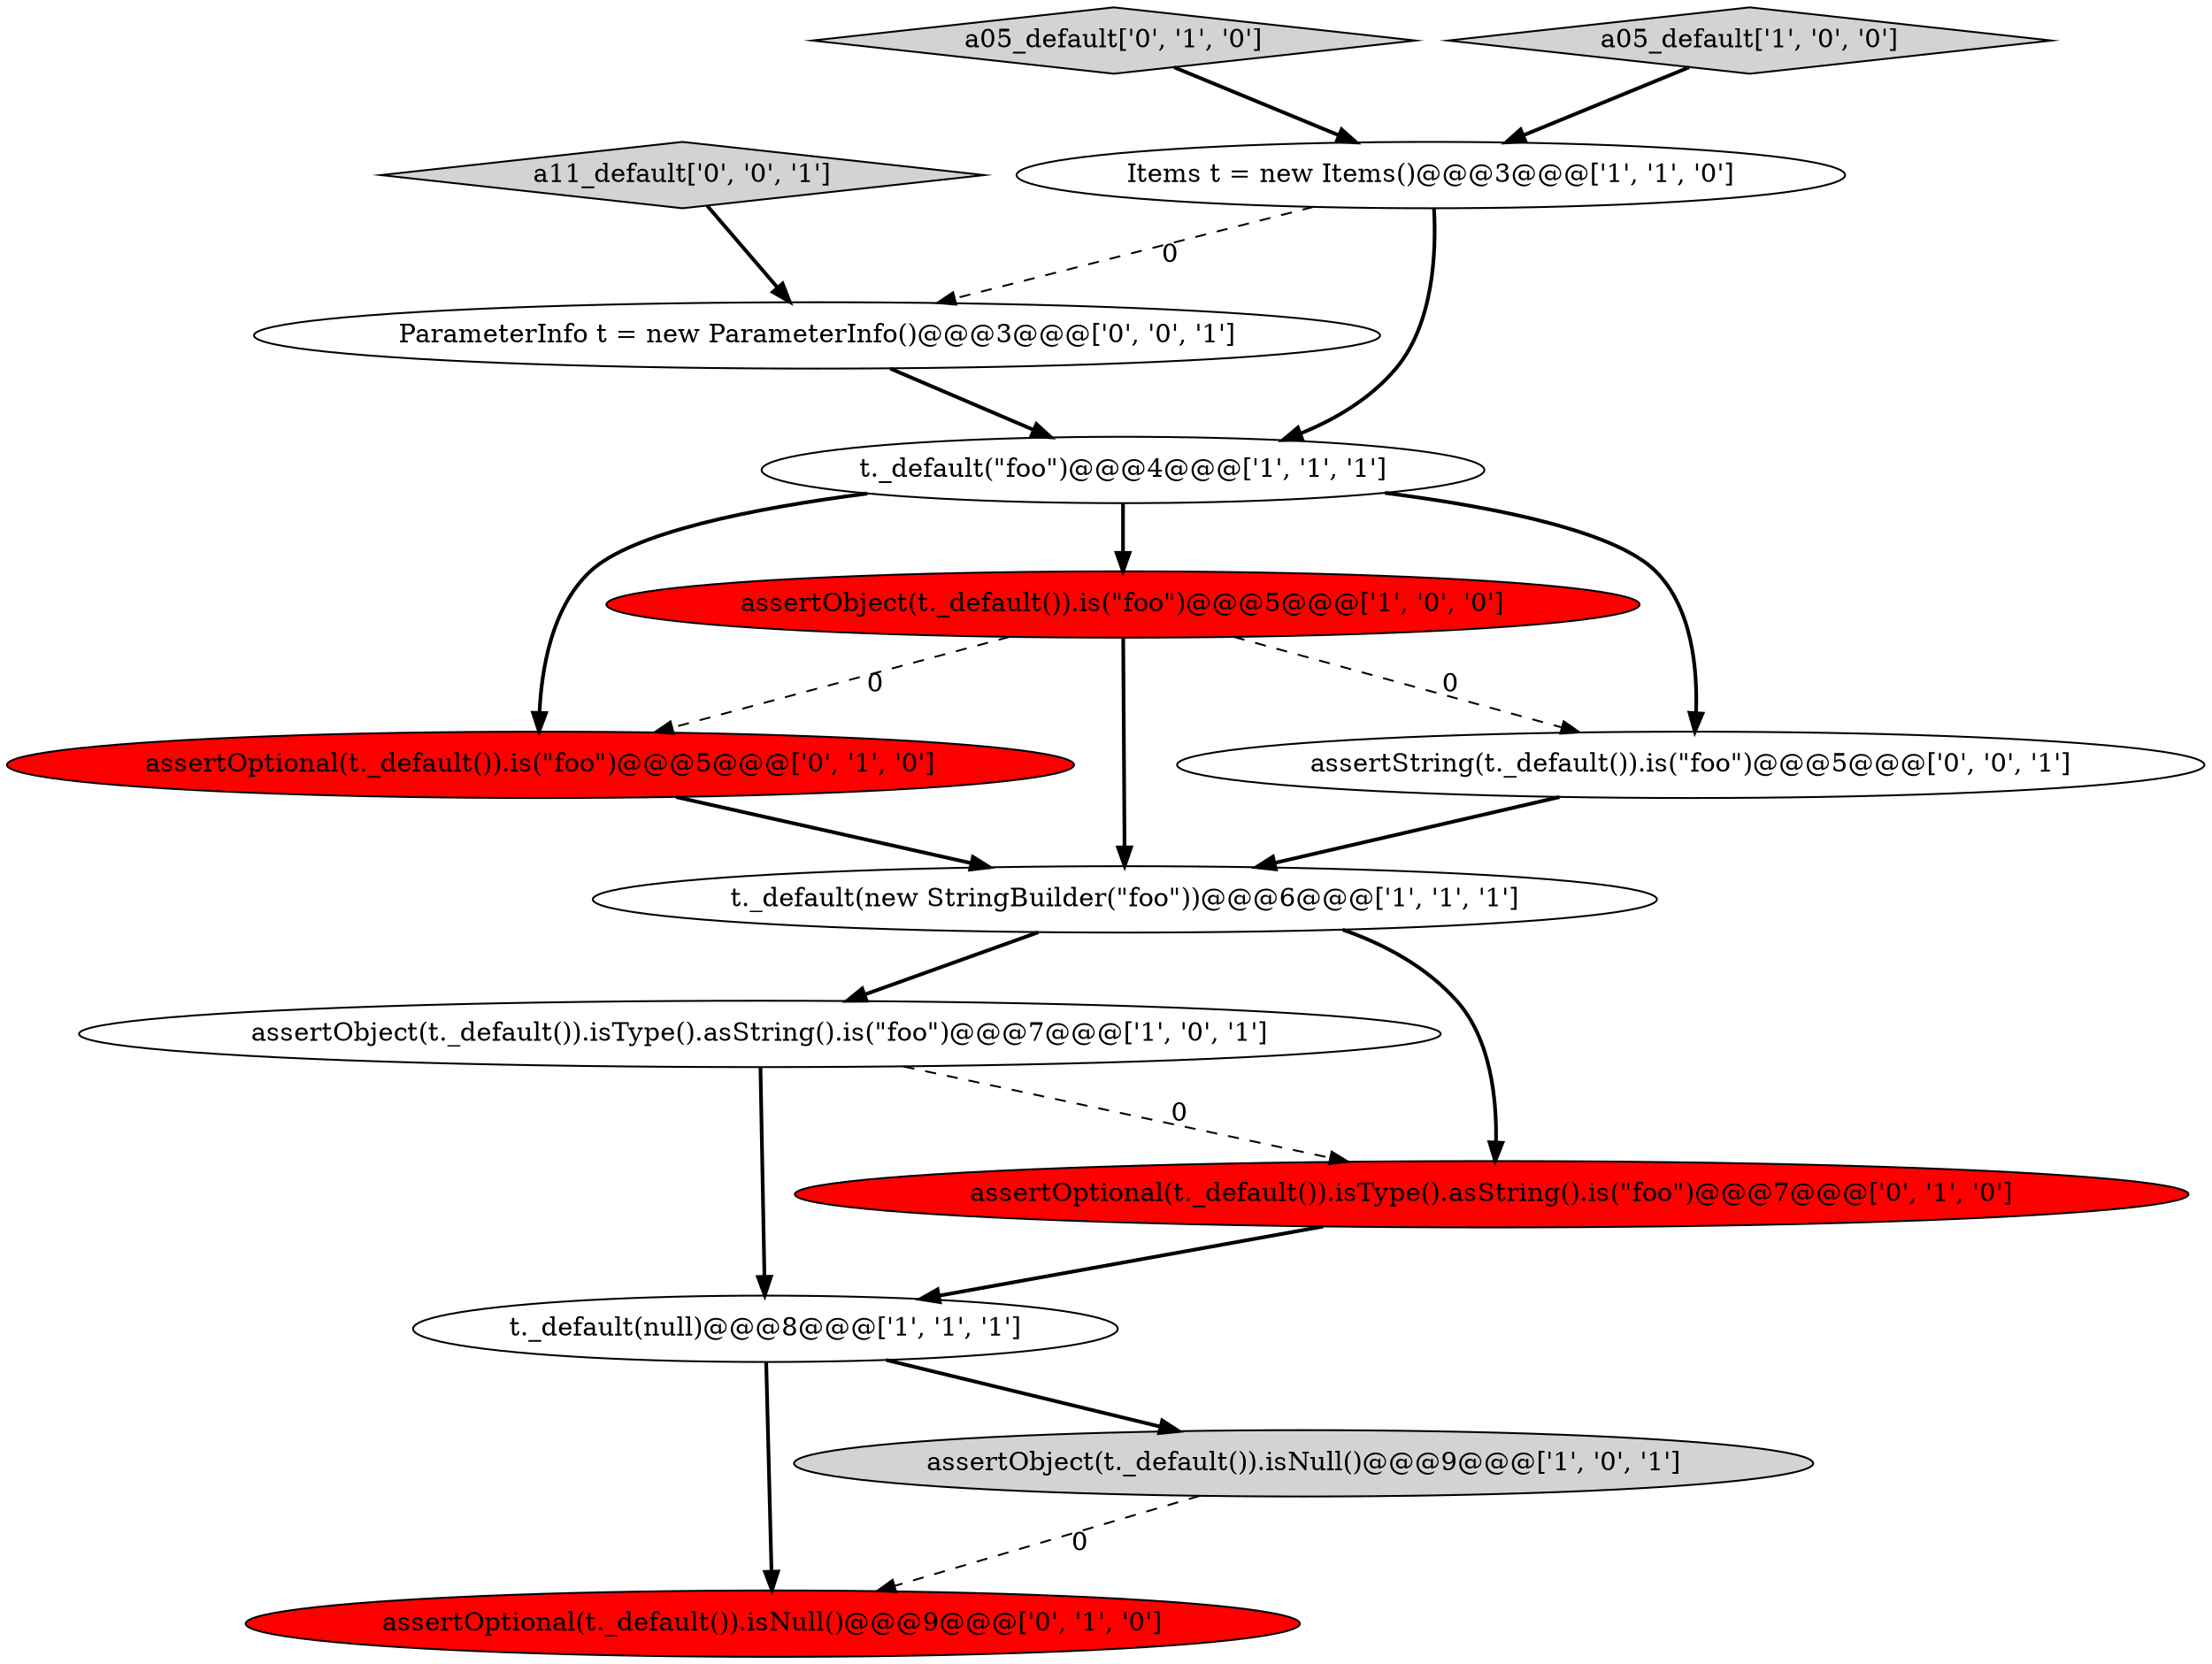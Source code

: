 digraph {
3 [style = filled, label = "assertObject(t._default()).isType().asString().is(\"foo\")@@@7@@@['1', '0', '1']", fillcolor = white, shape = ellipse image = "AAA0AAABBB1BBB"];
7 [style = filled, label = "t._default(new StringBuilder(\"foo\"))@@@6@@@['1', '1', '1']", fillcolor = white, shape = ellipse image = "AAA0AAABBB1BBB"];
9 [style = filled, label = "assertOptional(t._default()).is(\"foo\")@@@5@@@['0', '1', '0']", fillcolor = red, shape = ellipse image = "AAA1AAABBB2BBB"];
10 [style = filled, label = "assertOptional(t._default()).isType().asString().is(\"foo\")@@@7@@@['0', '1', '0']", fillcolor = red, shape = ellipse image = "AAA1AAABBB2BBB"];
12 [style = filled, label = "ParameterInfo t = new ParameterInfo()@@@3@@@['0', '0', '1']", fillcolor = white, shape = ellipse image = "AAA0AAABBB3BBB"];
5 [style = filled, label = "t._default(\"foo\")@@@4@@@['1', '1', '1']", fillcolor = white, shape = ellipse image = "AAA0AAABBB1BBB"];
11 [style = filled, label = "assertOptional(t._default()).isNull()@@@9@@@['0', '1', '0']", fillcolor = red, shape = ellipse image = "AAA1AAABBB2BBB"];
0 [style = filled, label = "t._default(null)@@@8@@@['1', '1', '1']", fillcolor = white, shape = ellipse image = "AAA0AAABBB1BBB"];
1 [style = filled, label = "assertObject(t._default()).is(\"foo\")@@@5@@@['1', '0', '0']", fillcolor = red, shape = ellipse image = "AAA1AAABBB1BBB"];
6 [style = filled, label = "Items t = new Items()@@@3@@@['1', '1', '0']", fillcolor = white, shape = ellipse image = "AAA0AAABBB1BBB"];
13 [style = filled, label = "assertString(t._default()).is(\"foo\")@@@5@@@['0', '0', '1']", fillcolor = white, shape = ellipse image = "AAA0AAABBB3BBB"];
14 [style = filled, label = "a11_default['0', '0', '1']", fillcolor = lightgray, shape = diamond image = "AAA0AAABBB3BBB"];
8 [style = filled, label = "a05_default['0', '1', '0']", fillcolor = lightgray, shape = diamond image = "AAA0AAABBB2BBB"];
2 [style = filled, label = "assertObject(t._default()).isNull()@@@9@@@['1', '0', '1']", fillcolor = lightgray, shape = ellipse image = "AAA0AAABBB1BBB"];
4 [style = filled, label = "a05_default['1', '0', '0']", fillcolor = lightgray, shape = diamond image = "AAA0AAABBB1BBB"];
12->5 [style = bold, label=""];
5->9 [style = bold, label=""];
4->6 [style = bold, label=""];
7->10 [style = bold, label=""];
0->2 [style = bold, label=""];
0->11 [style = bold, label=""];
1->9 [style = dashed, label="0"];
8->6 [style = bold, label=""];
9->7 [style = bold, label=""];
1->7 [style = bold, label=""];
7->3 [style = bold, label=""];
3->0 [style = bold, label=""];
6->12 [style = dashed, label="0"];
1->13 [style = dashed, label="0"];
5->1 [style = bold, label=""];
6->5 [style = bold, label=""];
13->7 [style = bold, label=""];
5->13 [style = bold, label=""];
14->12 [style = bold, label=""];
10->0 [style = bold, label=""];
2->11 [style = dashed, label="0"];
3->10 [style = dashed, label="0"];
}
